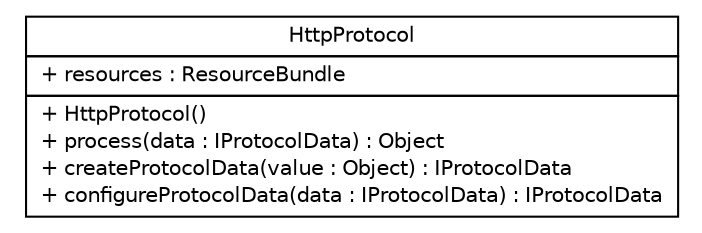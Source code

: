 #!/usr/local/bin/dot
#
# Class diagram 
# Generated by UMLGraph version R5_6 (http://www.umlgraph.org/)
#

digraph G {
	edge [fontname="Helvetica",fontsize=10,labelfontname="Helvetica",labelfontsize=10];
	node [fontname="Helvetica",fontsize=10,shape=plaintext];
	nodesep=0.25;
	ranksep=0.5;
	// com.xley.lfosc.http.HttpProtocol
	c88 [label=<<table title="com.xley.lfosc.http.HttpProtocol" border="0" cellborder="1" cellspacing="0" cellpadding="2" port="p" href="./HttpProtocol.html">
		<tr><td><table border="0" cellspacing="0" cellpadding="1">
<tr><td align="center" balign="center"> HttpProtocol </td></tr>
		</table></td></tr>
		<tr><td><table border="0" cellspacing="0" cellpadding="1">
<tr><td align="left" balign="left"> + resources : ResourceBundle </td></tr>
		</table></td></tr>
		<tr><td><table border="0" cellspacing="0" cellpadding="1">
<tr><td align="left" balign="left"> + HttpProtocol() </td></tr>
<tr><td align="left" balign="left"> + process(data : IProtocolData) : Object </td></tr>
<tr><td align="left" balign="left"> + createProtocolData(value : Object) : IProtocolData </td></tr>
<tr><td align="left" balign="left"> + configureProtocolData(data : IProtocolData) : IProtocolData </td></tr>
		</table></td></tr>
		</table>>, URL="./HttpProtocol.html", fontname="Helvetica", fontcolor="black", fontsize=10.0];
}

